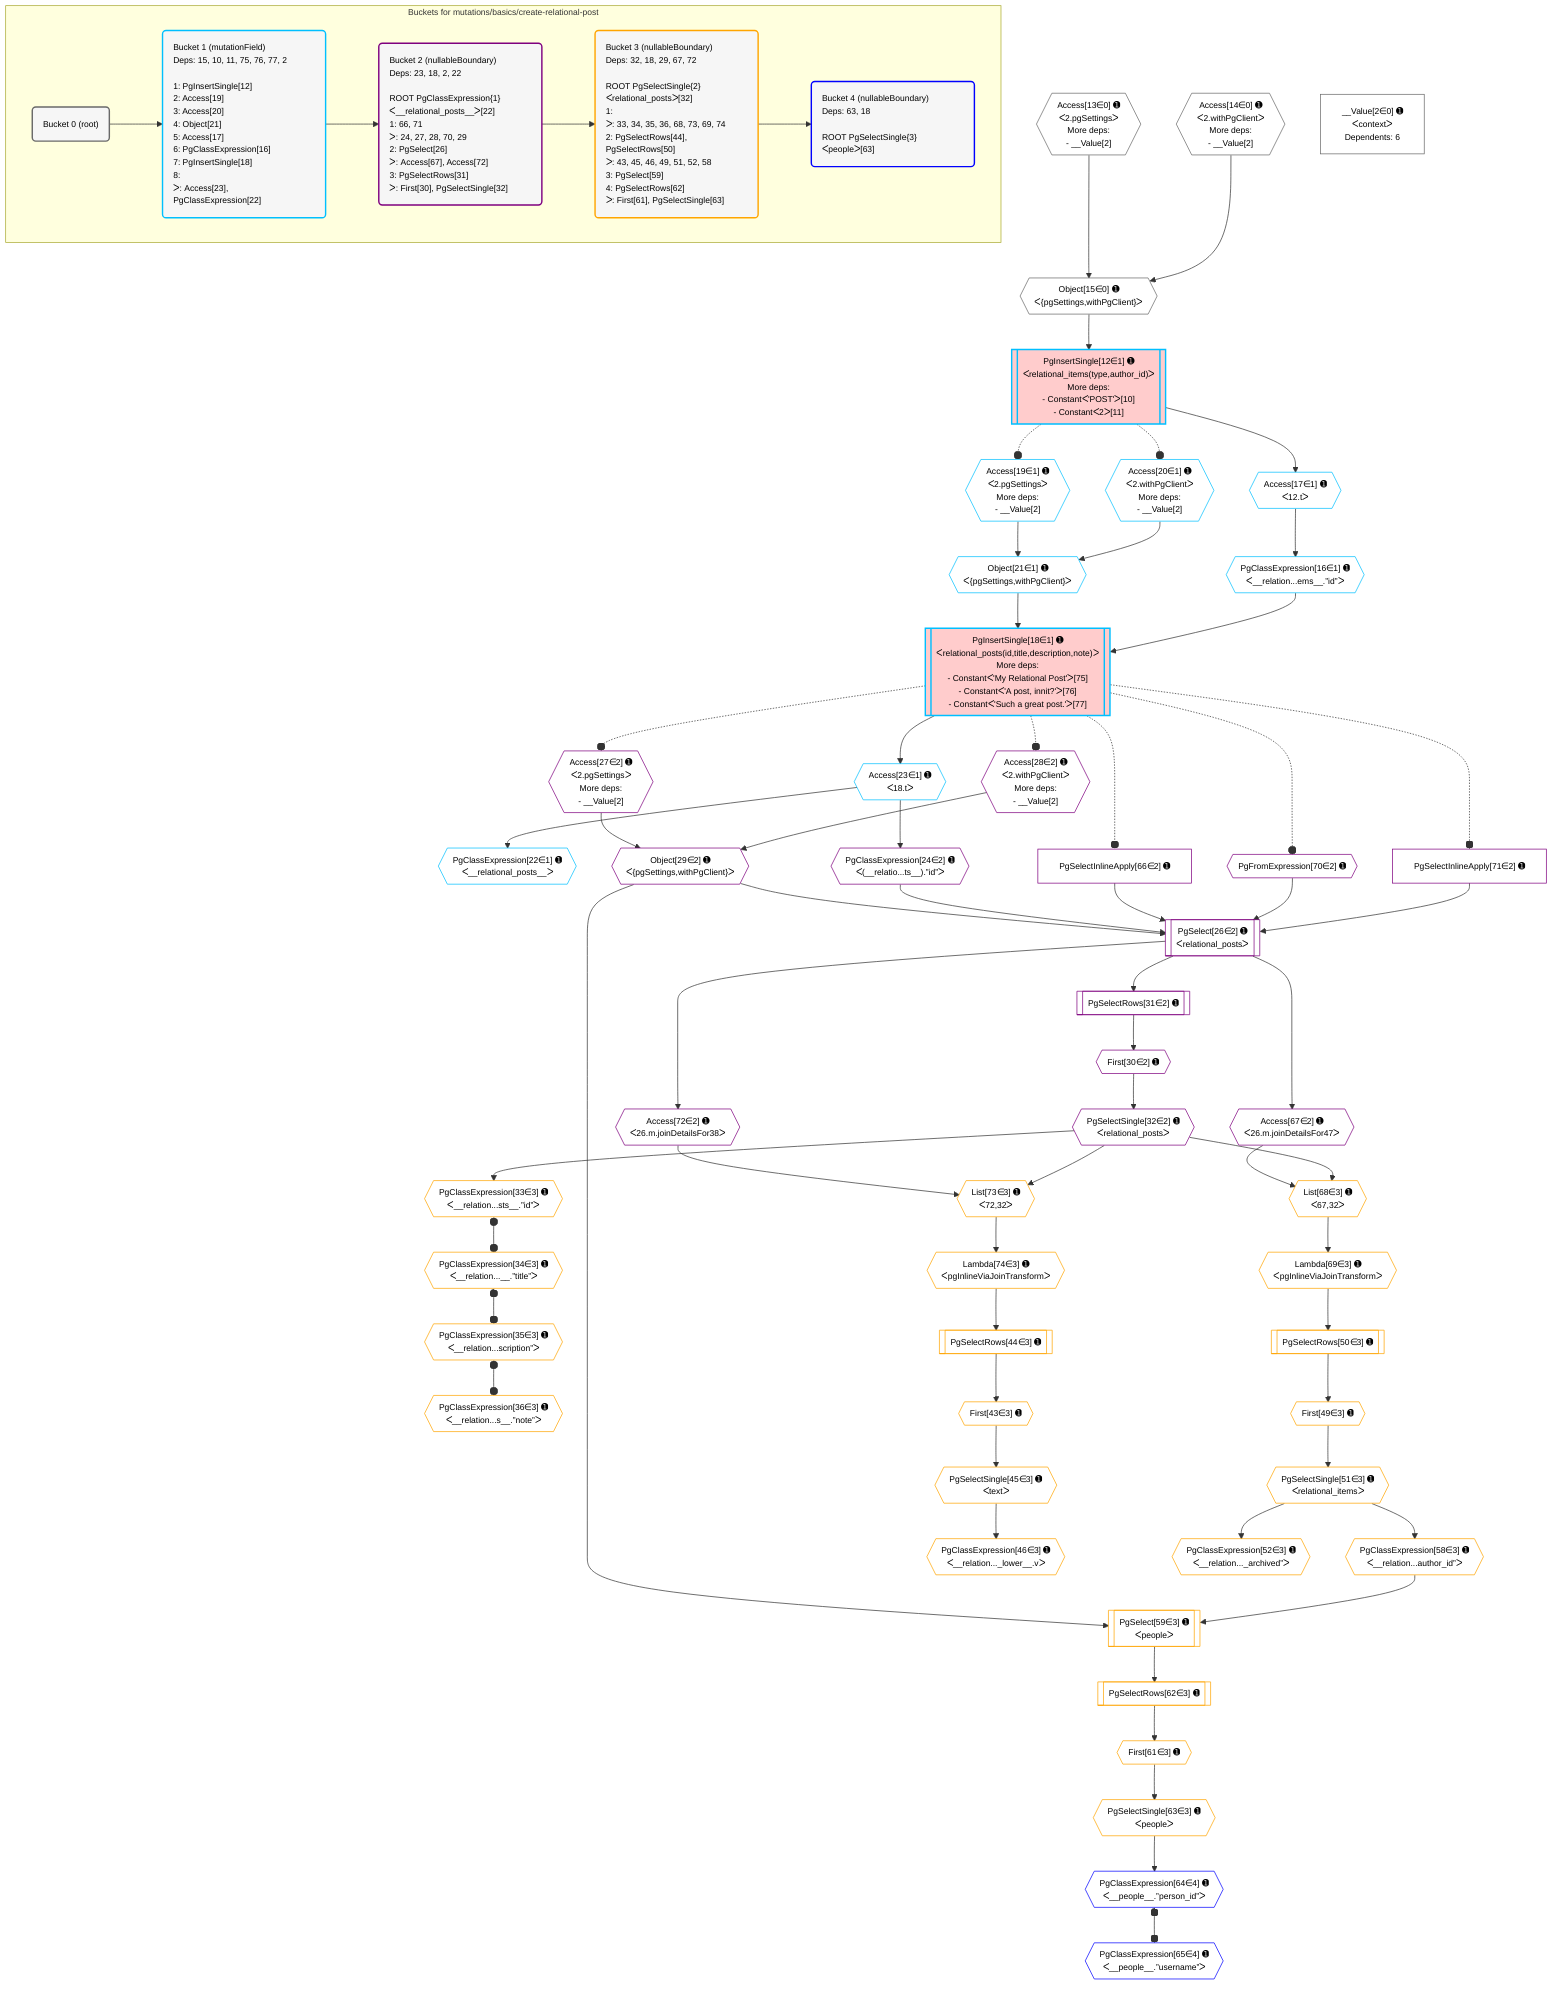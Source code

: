 %%{init: {'themeVariables': { 'fontSize': '12px'}}}%%
graph TD
    classDef path fill:#eee,stroke:#000,color:#000
    classDef plan fill:#fff,stroke-width:1px,color:#000
    classDef itemplan fill:#fff,stroke-width:2px,color:#000
    classDef unbatchedplan fill:#dff,stroke-width:1px,color:#000
    classDef sideeffectplan fill:#fcc,stroke-width:2px,color:#000
    classDef bucket fill:#f6f6f6,color:#000,stroke-width:2px,text-align:left

    subgraph "Buckets for mutations/basics/create-relational-post"
    Bucket0("Bucket 0 (root)"):::bucket
    Bucket1("Bucket 1 (mutationField)<br />Deps: 15, 10, 11, 75, 76, 77, 2<br /><br />1: PgInsertSingle[12]<br />2: Access[19]<br />3: Access[20]<br />4: Object[21]<br />5: Access[17]<br />6: PgClassExpression[16]<br />7: PgInsertSingle[18]<br />8: <br />ᐳ: Access[23], PgClassExpression[22]"):::bucket
    Bucket2("Bucket 2 (nullableBoundary)<br />Deps: 23, 18, 2, 22<br /><br />ROOT PgClassExpression{1}ᐸ__relational_posts__ᐳ[22]<br />1: 66, 71<br />ᐳ: 24, 27, 28, 70, 29<br />2: PgSelect[26]<br />ᐳ: Access[67], Access[72]<br />3: PgSelectRows[31]<br />ᐳ: First[30], PgSelectSingle[32]"):::bucket
    Bucket3("Bucket 3 (nullableBoundary)<br />Deps: 32, 18, 29, 67, 72<br /><br />ROOT PgSelectSingle{2}ᐸrelational_postsᐳ[32]<br />1: <br />ᐳ: 33, 34, 35, 36, 68, 73, 69, 74<br />2: PgSelectRows[44], PgSelectRows[50]<br />ᐳ: 43, 45, 46, 49, 51, 52, 58<br />3: PgSelect[59]<br />4: PgSelectRows[62]<br />ᐳ: First[61], PgSelectSingle[63]"):::bucket
    Bucket4("Bucket 4 (nullableBoundary)<br />Deps: 63, 18<br /><br />ROOT PgSelectSingle{3}ᐸpeopleᐳ[63]"):::bucket
    end
    Bucket0 --> Bucket1
    Bucket1 --> Bucket2
    Bucket2 --> Bucket3
    Bucket3 --> Bucket4

    %% plan dependencies
    Object15{{"Object[15∈0] ➊<br />ᐸ{pgSettings,withPgClient}ᐳ"}}:::plan
    Access13{{"Access[13∈0] ➊<br />ᐸ2.pgSettingsᐳ<br />More deps:<br />- __Value[2]"}}:::plan
    Access14{{"Access[14∈0] ➊<br />ᐸ2.withPgClientᐳ<br />More deps:<br />- __Value[2]"}}:::plan
    Access13 & Access14 --> Object15
    __Value2["__Value[2∈0] ➊<br />ᐸcontextᐳ<br />Dependents: 6"]:::plan
    PgInsertSingle18[["PgInsertSingle[18∈1] ➊<br />ᐸrelational_posts(id,title,description,note)ᐳ<br />More deps:<br />- Constantᐸ'My Relational Post'ᐳ[75]<br />- Constantᐸ'A post, innit?'ᐳ[76]<br />- Constantᐸ'Such a great post.'ᐳ[77]"]]:::sideeffectplan
    Object21{{"Object[21∈1] ➊<br />ᐸ{pgSettings,withPgClient}ᐳ"}}:::plan
    PgClassExpression16{{"PgClassExpression[16∈1] ➊<br />ᐸ__relation...ems__.”id”ᐳ"}}:::plan
    Object21 & PgClassExpression16 --> PgInsertSingle18
    PgInsertSingle12[["PgInsertSingle[12∈1] ➊<br />ᐸrelational_items(type,author_id)ᐳ<br />More deps:<br />- Constantᐸ'POST'ᐳ[10]<br />- Constantᐸ2ᐳ[11]"]]:::sideeffectplan
    Object15 --> PgInsertSingle12
    Access19{{"Access[19∈1] ➊<br />ᐸ2.pgSettingsᐳ<br />More deps:<br />- __Value[2]"}}:::plan
    Access20{{"Access[20∈1] ➊<br />ᐸ2.withPgClientᐳ<br />More deps:<br />- __Value[2]"}}:::plan
    Access19 & Access20 --> Object21
    Access17{{"Access[17∈1] ➊<br />ᐸ12.tᐳ"}}:::plan
    Access17 --> PgClassExpression16
    PgInsertSingle12 --> Access17
    PgClassExpression22{{"PgClassExpression[22∈1] ➊<br />ᐸ__relational_posts__ᐳ"}}:::plan
    Access23{{"Access[23∈1] ➊<br />ᐸ18.tᐳ"}}:::plan
    Access23 --> PgClassExpression22
    PgInsertSingle18 --> Access23
    PgSelect26[["PgSelect[26∈2] ➊<br />ᐸrelational_postsᐳ"]]:::plan
    Object29{{"Object[29∈2] ➊<br />ᐸ{pgSettings,withPgClient}ᐳ"}}:::plan
    PgClassExpression24{{"PgClassExpression[24∈2] ➊<br />ᐸ(__relatio...ts__).”id”ᐳ"}}:::plan
    PgSelectInlineApply66["PgSelectInlineApply[66∈2] ➊"]:::plan
    PgFromExpression70{{"PgFromExpression[70∈2] ➊"}}:::plan
    PgSelectInlineApply71["PgSelectInlineApply[71∈2] ➊"]:::plan
    Object29 & PgClassExpression24 & PgSelectInlineApply66 & PgFromExpression70 & PgSelectInlineApply71 --> PgSelect26
    Access27{{"Access[27∈2] ➊<br />ᐸ2.pgSettingsᐳ<br />More deps:<br />- __Value[2]"}}:::plan
    Access28{{"Access[28∈2] ➊<br />ᐸ2.withPgClientᐳ<br />More deps:<br />- __Value[2]"}}:::plan
    Access27 & Access28 --> Object29
    Access23 --> PgClassExpression24
    First30{{"First[30∈2] ➊"}}:::plan
    PgSelectRows31[["PgSelectRows[31∈2] ➊"]]:::plan
    PgSelectRows31 --> First30
    PgSelect26 --> PgSelectRows31
    PgSelectSingle32{{"PgSelectSingle[32∈2] ➊<br />ᐸrelational_postsᐳ"}}:::plan
    First30 --> PgSelectSingle32
    Access67{{"Access[67∈2] ➊<br />ᐸ26.m.joinDetailsFor47ᐳ"}}:::plan
    PgSelect26 --> Access67
    Access72{{"Access[72∈2] ➊<br />ᐸ26.m.joinDetailsFor38ᐳ"}}:::plan
    PgSelect26 --> Access72
    PgSelect59[["PgSelect[59∈3] ➊<br />ᐸpeopleᐳ"]]:::plan
    PgClassExpression58{{"PgClassExpression[58∈3] ➊<br />ᐸ__relation...author_id”ᐳ"}}:::plan
    Object29 & PgClassExpression58 --> PgSelect59
    List68{{"List[68∈3] ➊<br />ᐸ67,32ᐳ"}}:::plan
    Access67 & PgSelectSingle32 --> List68
    List73{{"List[73∈3] ➊<br />ᐸ72,32ᐳ"}}:::plan
    Access72 & PgSelectSingle32 --> List73
    PgClassExpression33{{"PgClassExpression[33∈3] ➊<br />ᐸ__relation...sts__.”id”ᐳ"}}:::plan
    PgSelectSingle32 --> PgClassExpression33
    PgClassExpression34{{"PgClassExpression[34∈3] ➊<br />ᐸ__relation...__.”title”ᐳ"}}:::plan
    PgClassExpression33 o--o PgClassExpression34
    PgClassExpression35{{"PgClassExpression[35∈3] ➊<br />ᐸ__relation...scription”ᐳ"}}:::plan
    PgClassExpression34 o--o PgClassExpression35
    PgClassExpression36{{"PgClassExpression[36∈3] ➊<br />ᐸ__relation...s__.”note”ᐳ"}}:::plan
    PgClassExpression35 o--o PgClassExpression36
    First43{{"First[43∈3] ➊"}}:::plan
    PgSelectRows44[["PgSelectRows[44∈3] ➊"]]:::plan
    PgSelectRows44 --> First43
    Lambda74{{"Lambda[74∈3] ➊<br />ᐸpgInlineViaJoinTransformᐳ"}}:::plan
    Lambda74 --> PgSelectRows44
    PgSelectSingle45{{"PgSelectSingle[45∈3] ➊<br />ᐸtextᐳ"}}:::plan
    First43 --> PgSelectSingle45
    PgClassExpression46{{"PgClassExpression[46∈3] ➊<br />ᐸ__relation..._lower__.vᐳ"}}:::plan
    PgSelectSingle45 --> PgClassExpression46
    First49{{"First[49∈3] ➊"}}:::plan
    PgSelectRows50[["PgSelectRows[50∈3] ➊"]]:::plan
    PgSelectRows50 --> First49
    Lambda69{{"Lambda[69∈3] ➊<br />ᐸpgInlineViaJoinTransformᐳ"}}:::plan
    Lambda69 --> PgSelectRows50
    PgSelectSingle51{{"PgSelectSingle[51∈3] ➊<br />ᐸrelational_itemsᐳ"}}:::plan
    First49 --> PgSelectSingle51
    PgClassExpression52{{"PgClassExpression[52∈3] ➊<br />ᐸ__relation..._archived”ᐳ"}}:::plan
    PgSelectSingle51 --> PgClassExpression52
    PgSelectSingle51 --> PgClassExpression58
    First61{{"First[61∈3] ➊"}}:::plan
    PgSelectRows62[["PgSelectRows[62∈3] ➊"]]:::plan
    PgSelectRows62 --> First61
    PgSelect59 --> PgSelectRows62
    PgSelectSingle63{{"PgSelectSingle[63∈3] ➊<br />ᐸpeopleᐳ"}}:::plan
    First61 --> PgSelectSingle63
    List68 --> Lambda69
    List73 --> Lambda74
    PgClassExpression64{{"PgClassExpression[64∈4] ➊<br />ᐸ__people__.”person_id”ᐳ"}}:::plan
    PgSelectSingle63 --> PgClassExpression64
    PgClassExpression65{{"PgClassExpression[65∈4] ➊<br />ᐸ__people__.”username”ᐳ"}}:::plan
    PgClassExpression64 o--o PgClassExpression65

    %% define steps
    classDef bucket0 stroke:#696969
    class Bucket0,__Value2,Access13,Access14,Object15 bucket0
    classDef bucket1 stroke:#00bfff
    class Bucket1,PgInsertSingle12,PgClassExpression16,Access17,PgInsertSingle18,Access19,Access20,Object21,PgClassExpression22,Access23 bucket1
    classDef bucket2 stroke:#7f007f
    class Bucket2,PgClassExpression24,PgSelect26,Access27,Access28,Object29,First30,PgSelectRows31,PgSelectSingle32,PgSelectInlineApply66,Access67,PgFromExpression70,PgSelectInlineApply71,Access72 bucket2
    classDef bucket3 stroke:#ffa500
    class Bucket3,PgClassExpression33,PgClassExpression34,PgClassExpression35,PgClassExpression36,First43,PgSelectRows44,PgSelectSingle45,PgClassExpression46,First49,PgSelectRows50,PgSelectSingle51,PgClassExpression52,PgClassExpression58,PgSelect59,First61,PgSelectRows62,PgSelectSingle63,List68,Lambda69,List73,Lambda74 bucket3
    classDef bucket4 stroke:#0000ff
    class Bucket4,PgClassExpression64,PgClassExpression65 bucket4

    %% implicit side effects
    PgInsertSingle12 -.-o Access19
    PgInsertSingle12 -.-o Access20
    PgInsertSingle18 -.-o Access27
    PgInsertSingle18 -.-o Access28
    PgInsertSingle18 -.-o PgSelectInlineApply66
    PgInsertSingle18 -.-o PgFromExpression70
    PgInsertSingle18 -.-o PgSelectInlineApply71